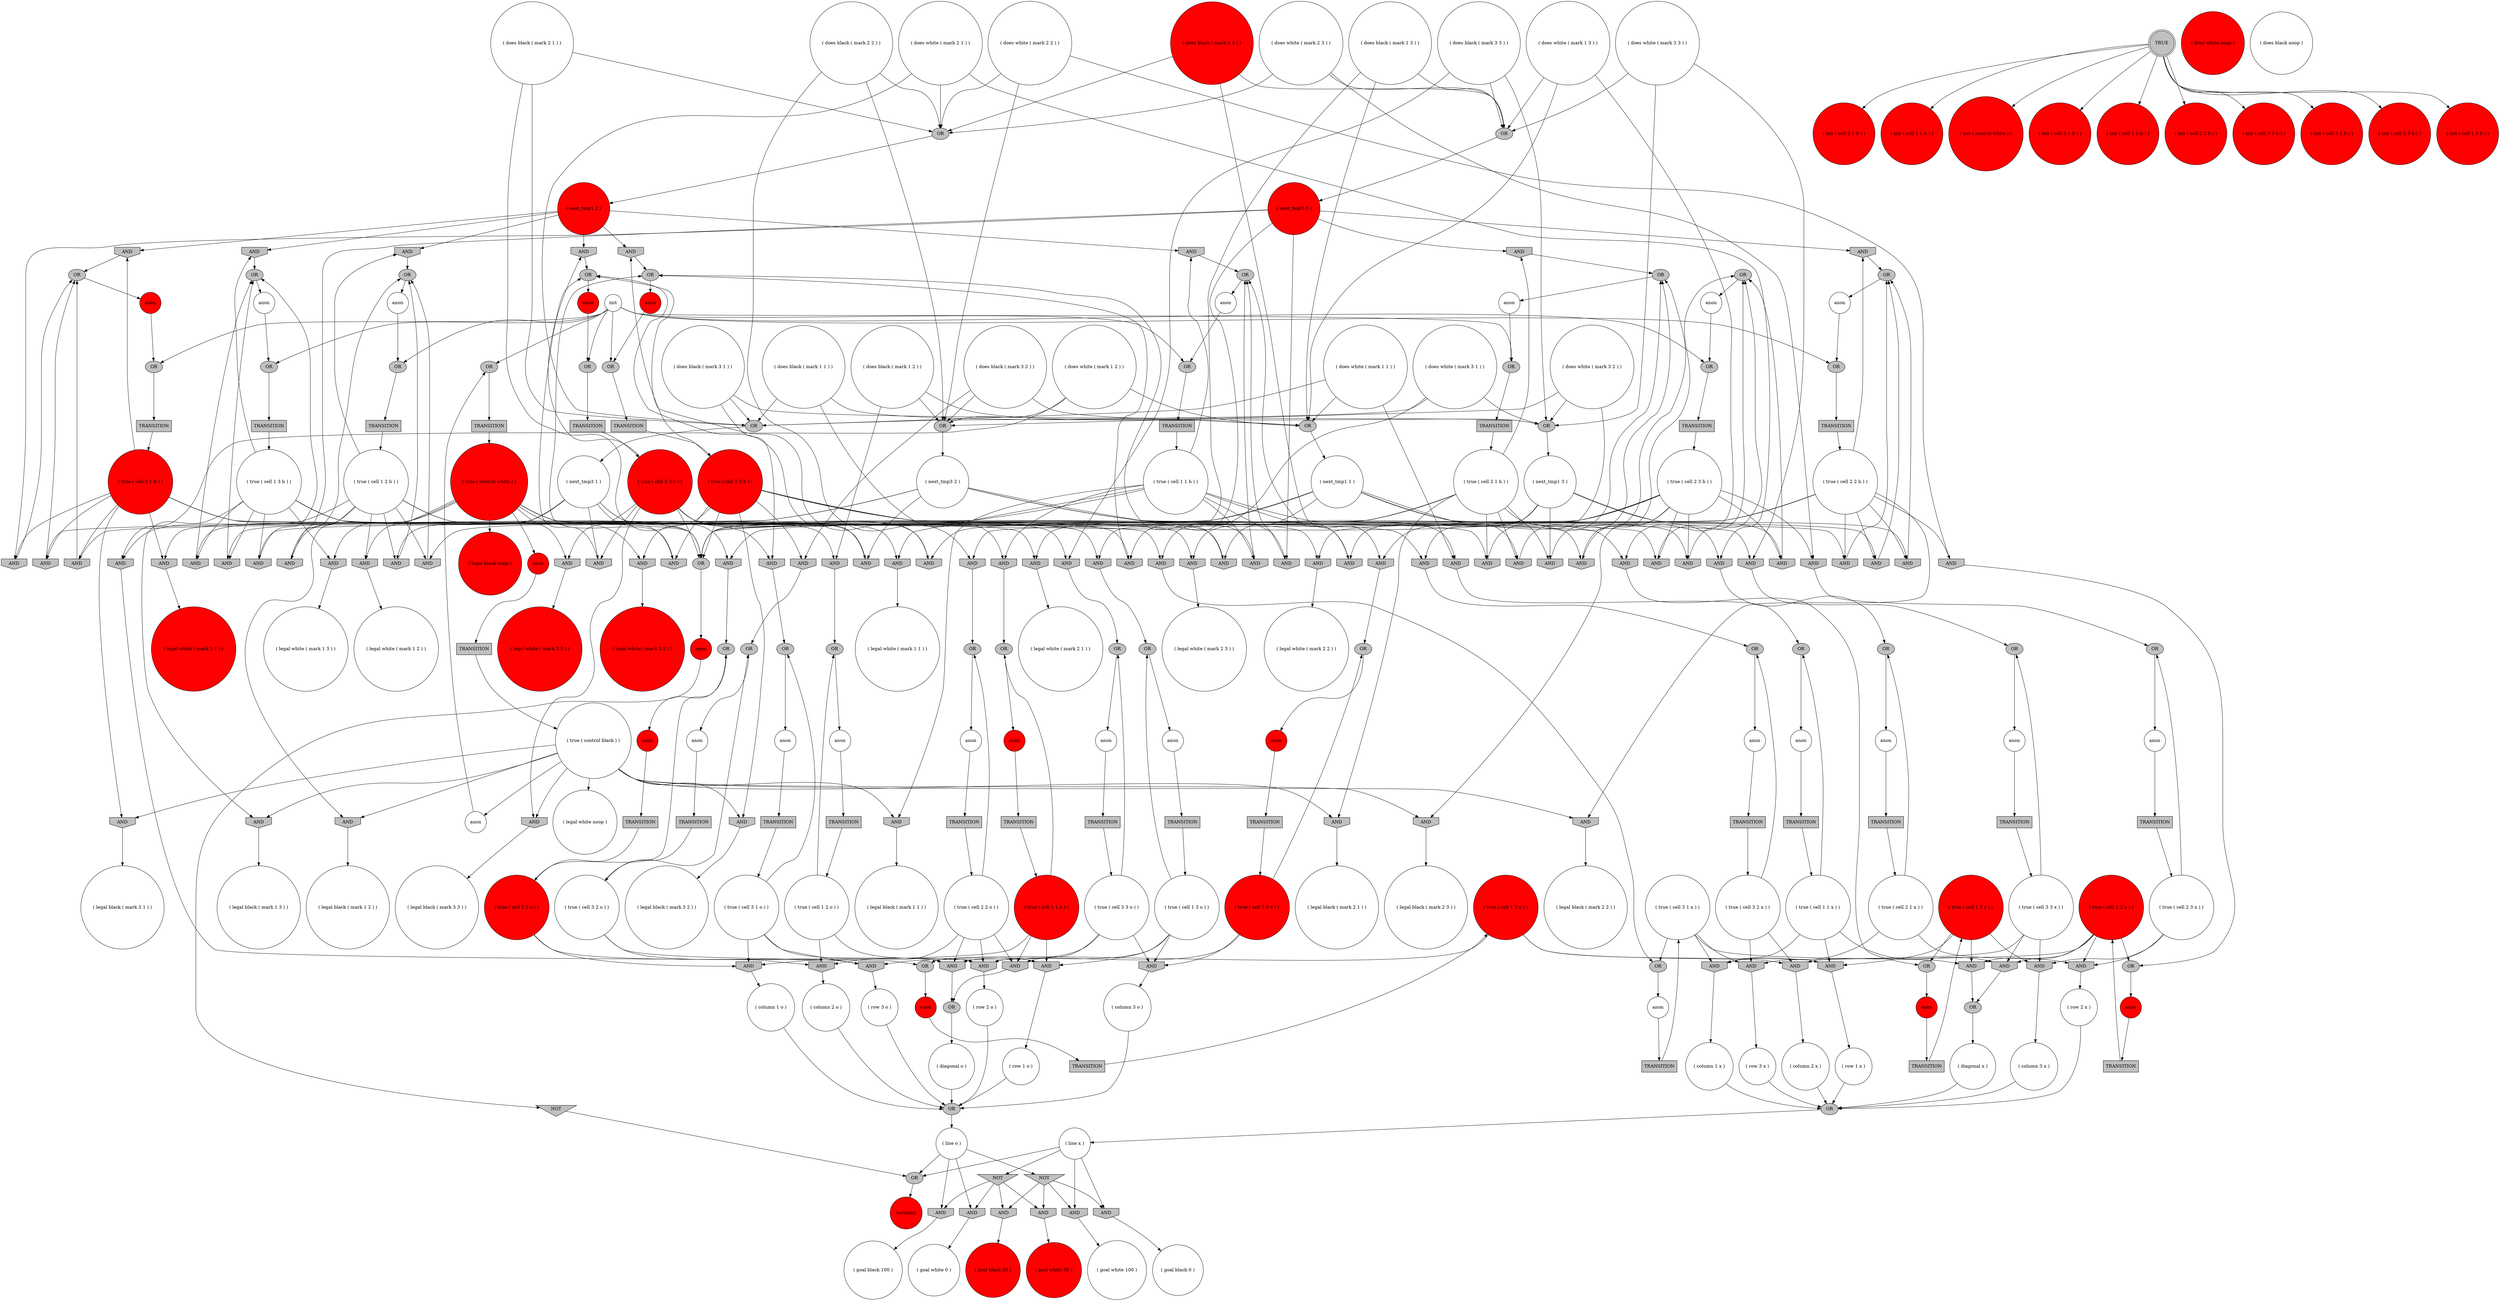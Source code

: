 digraph propNet
{
	"@3110bf99"[shape=ellipse, style= filled, fillcolor=grey, label="OR"]; "@3110bf99"->"@4292eef9"; 
	"@19ca3c6a"[shape=invhouse, style= filled, fillcolor=grey, label="AND"]; "@19ca3c6a"->"@84fc04d"; 
	"@6189c841"[shape=ellipse, style= filled, fillcolor=grey, label="OR"]; "@6189c841"->"@647c2ed9"; 
	"@5b16443e"[shape=box, style= filled, fillcolor=grey, label="TRANSITION"]; "@5b16443e"->"@1c206048"; 
	"@505acb8b"[shape=ellipse, style= filled, fillcolor=grey, label="OR"]; "@505acb8b"->"@78e93be3"; 
	"@2fbb1447"[shape=box, style= filled, fillcolor=grey, label="TRANSITION"]; "@2fbb1447"->"@5b8b9802"; 
	"@41f6a5e9"[shape=circle, style= filled, fillcolor=white, label="anon"]; "@41f6a5e9"->"@54c8ab35"; 
	"@5a959fa9"[shape=ellipse, style= filled, fillcolor=grey, label="OR"]; "@5a959fa9"->"@15253eb5"; 
	"@13159de7"[shape=ellipse, style= filled, fillcolor=grey, label="OR"]; "@13159de7"->"@7031b27a"; 
	"@64e6c17"[shape=box, style= filled, fillcolor=grey, label="TRANSITION"]; "@64e6c17"->"@6ce21f5d"; 
	"@607f3c5b"[shape=invtriangle, style= filled, fillcolor=grey, label="NOT"]; "@607f3c5b"->"@424d4f5e"; "@607f3c5b"->"@54b483bf"; "@607f3c5b"->"@4153abdb"; "@607f3c5b"->"@4097a214"; 
	"@2862fdc2"[shape=circle, style= filled, fillcolor=white, label="( does black ( mark 1 2 ) )"]; "@2862fdc2"->"@37872284"; "@2862fdc2"->"@4f26aa78"; "@2862fdc2"->"@2b842bd6"; 
	"@46e6e5f1"[shape=circle, style= filled, fillcolor=red, label="anon"]; "@46e6e5f1"->"@41282ad4"; 
	"@222f808"[shape=box, style= filled, fillcolor=grey, label="TRANSITION"]; "@222f808"->"@235ff851"; 
	"@5eef4879"[shape=ellipse, style= filled, fillcolor=grey, label="OR"]; "@5eef4879"->"@2f7f30a0"; 
	"@67588300"[shape=invhouse, style= filled, fillcolor=grey, label="AND"]; "@67588300"->"@280685d4"; 
	"@513fc475"[shape=circle, style= filled, fillcolor=red, label="( init ( cell 2 1 b ) )"]; 
	"@302b3e2e"[shape=invhouse, style= filled, fillcolor=grey, label="AND"]; "@302b3e2e"->"@13159de7"; 
	"@1bbbefea"[shape=ellipse, style= filled, fillcolor=grey, label="OR"]; "@1bbbefea"->"@7277073c"; 
	"@78dee892"[shape=box, style= filled, fillcolor=grey, label="TRANSITION"]; "@78dee892"->"@51776d39"; 
	"@55d46b4"[shape=circle, style= filled, fillcolor=white, label="( true ( cell 1 1 b ) )"]; "@55d46b4"->"@53e6692b"; "@55d46b4"->"@20506187"; "@55d46b4"->"@7b1ae274"; "@55d46b4"->"@695f4410"; "@55d46b4"->"@3df9dfd5"; "@55d46b4"->"@3ef63b77"; "@55d46b4"->"@3b56f75d"; "@55d46b4"->"@42aa9567"; "@55d46b4"->"@676c00a9"; 
	"@7ebf324"[shape=circle, style= filled, fillcolor=red, label="anon"]; "@7ebf324"->"@78dee892"; 
	"@501eb4af"[shape=circle, style= filled, fillcolor=white, label="anon"]; "@501eb4af"->"@6b0d29c2"; 
	"@20506187"[shape=invhouse, style= filled, fillcolor=grey, label="AND"]; "@20506187"->"@5eef4879"; 
	"@19ac1e25"[shape=invhouse, style= filled, fillcolor=grey, label="AND"]; "@19ac1e25"->"@13159de7"; 
	"@10bb3372"[shape=circle, style= filled, fillcolor=white, label="( column 1 o )"]; "@10bb3372"->"@27835149"; 
	"@424f5762"[shape=invhouse, style= filled, fillcolor=grey, label="AND"]; "@424f5762"->"@265e24be"; 
	"@290326a1"[shape=circle, style= filled, fillcolor=red, label="( does black ( mark 2 3 ) )"]; "@290326a1"->"@38c57101"; "@290326a1"->"@5a959fa9"; "@290326a1"->"@50bef95e"; 
	"@416ed704"[shape=circle, style= filled, fillcolor=red, label="terminal"]; 
	"@163bb430"[shape=box, style= filled, fillcolor=grey, label="TRANSITION"]; "@163bb430"->"@520b18a8"; 
	"@2e883c86"[shape=circle, style= filled, fillcolor=red, label="( goal black 50 )"]; 
	"@4153abdb"[shape=invhouse, style= filled, fillcolor=grey, label="AND"]; "@4153abdb"->"@4145c27a"; 
	"@75094c7b"[shape=circle, style= filled, fillcolor=white, label="( true ( cell 1 2 o ) )"]; "@75094c7b"->"@3f60ef76"; "@75094c7b"->"@7c91b50f"; "@75094c7b"->"@77c7bb87"; 
	"@4de059d6"[shape=circle, style= filled, fillcolor=white, label="( legal black ( mark 1 3 ) )"]; 
	"@183c3473"[shape=circle, style= filled, fillcolor=red, label="anon"]; "@183c3473"->"@1cba556e"; 
	"@1e4da3e3"[shape=circle, style= filled, fillcolor=white, label="( line o )"]; "@1e4da3e3"->"@8463d02"; "@1e4da3e3"->"@300fa532"; "@1e4da3e3"->"@3e6c7100"; "@1e4da3e3"->"@607f3c5b"; 
	"@d23374d"[shape=invhouse, style= filled, fillcolor=grey, label="AND"]; "@d23374d"->"@89ce410"; 
	"@4e83f71c"[shape=circle, style= filled, fillcolor=red, label="( true ( cell 3 3 b ) )"]; "@4e83f71c"->"@19ca3c6a"; "@4e83f71c"->"@2c2c68e9"; "@4e83f71c"->"@19ac1e25"; "@4e83f71c"->"@521b95a"; "@4e83f71c"->"@e8f3c43"; "@4e83f71c"->"@302b3e2e"; "@4e83f71c"->"@593a7113"; "@4e83f71c"->"@17f7d2ff"; "@4e83f71c"->"@676c00a9"; 
	"@724df132"[shape=box, style= filled, fillcolor=grey, label="TRANSITION"]; "@724df132"->"@20c87d01"; 
	"@76974876"[shape=invhouse, style= filled, fillcolor=grey, label="AND"]; "@76974876"->"@30868754"; 
	"@4292eef9"[shape=circle, style= filled, fillcolor=white, label="anon"]; "@4292eef9"->"@72af4b81"; 
	"@55a5cd40"[shape=ellipse, style= filled, fillcolor=grey, label="OR"]; "@55a5cd40"->"@784650ad"; 
	"@1fe569ac"[shape=circle, style= filled, fillcolor=red, label="( true ( cell 3 1 b ) )"]; "@1fe569ac"->"@1f10be5d"; "@1fe569ac"->"@3d133ead"; "@1fe569ac"->"@67588300"; "@1fe569ac"->"@7fb85da4"; "@1fe569ac"->"@416ba050"; "@1fe569ac"->"@5c2147cb"; "@1fe569ac"->"@2db8d536"; "@1fe569ac"->"@676c00a9"; "@1fe569ac"->"@47c65163"; 
	"@22802495"[shape=invhouse, style= filled, fillcolor=grey, label="AND"]; "@22802495"->"@ed39e86"; 
	"@3e6c7100"[shape=ellipse, style= filled, fillcolor=grey, label="OR"]; "@3e6c7100"->"@416ed704"; 
	"@7ef81c84"[shape=circle, style= filled, fillcolor=white, label="( does black ( mark 2 2 ) )"]; "@7ef81c84"->"@4f26aa78"; "@7ef81c84"->"@5a959fa9"; "@7ef81c84"->"@19e6018b"; 
	"@29b2c6b7"[shape=box, style= filled, fillcolor=grey, label="TRANSITION"]; "@29b2c6b7"->"@75094c7b"; 
	"@19fa3f20"[shape=invhouse, style= filled, fillcolor=grey, label="AND"]; "@19fa3f20"->"@7afd3d0d"; 
	"@51776d39"[shape=circle, style= filled, fillcolor=red, label="( true ( cell 1 2 x ) )"]; "@51776d39"->"@570fd91e"; "@51776d39"->"@634fbcac"; "@51776d39"->"@22802495"; 
	"@20c87d01"[shape=circle, style= filled, fillcolor=white, label="( true ( cell 2 3 x ) )"]; "@20c87d01"->"@475170bc"; "@20c87d01"->"@3136a0bc"; "@20c87d01"->"@3471e26d"; 
	"@30762031"[shape=invhouse, style= filled, fillcolor=grey, label="AND"]; "@30762031"->"@30868754"; 
	"@2f29f8aa"[shape=invhouse, style= filled, fillcolor=grey, label="AND"]; "@2f29f8aa"->"@6f02243e"; 
	"@599a2875"[shape=circle, style= filled, fillcolor=white, label="( does black ( mark 1 3 ) )"]; "@599a2875"->"@37872284"; "@599a2875"->"@27e0b4d8"; "@599a2875"->"@50bef95e"; 
	"@d689844"[shape=ellipse, style= filled, fillcolor=grey, label="OR"]; "@d689844"->"@4de49f3c"; 
	"@6f02243e"[shape=ellipse, style= filled, fillcolor=grey, label="OR"]; "@6f02243e"->"@75999b61"; 
	"@1b0c366b"[shape=invhouse, style= filled, fillcolor=grey, label="AND"]; "@1b0c366b"->"@6915fc29"; 
	"@7031b27a"[shape=circle, style= filled, fillcolor=red, label="anon"]; "@7031b27a"->"@1bbbefea"; 
	"@7fe184a1"[shape=circle, style= filled, fillcolor=white, label="anon"]; "@7fe184a1"->"@3b577220"; 
	"@45553d72"[shape=invhouse, style= filled, fillcolor=grey, label="AND"]; "@45553d72"->"@185af219"; 
	"@1080b7fd"[shape=ellipse, style= filled, fillcolor=grey, label="OR"]; "@1080b7fd"->"@5f532e"; 
	"@50ec4d43"[shape=circle, style= filled, fillcolor=white, label="( legal white ( mark 2 1 ) )"]; 
	"@53639459"[shape=invhouse, style= filled, fillcolor=grey, label="AND"]; "@53639459"->"@2ecaa79e"; 
	"@2c99b437"[shape=circle, style= filled, fillcolor=white, label="( does white ( mark 2 3 ) )"]; "@2c99b437"->"@5b09f852"; "@2c99b437"->"@5a959fa9"; "@2c99b437"->"@50bef95e"; 
	"@75999b61"[shape=circle, style= filled, fillcolor=white, label="( diagonal x )"]; "@75999b61"->"@7b429b9f"; 
	"@521b95a"[shape=invhouse, style= filled, fillcolor=grey, label="AND"]; "@521b95a"->"@505acb8b"; 
	"@2f7f30a0"[shape=circle, style= filled, fillcolor=white, label="anon"]; "@2f7f30a0"->"@1080b7fd"; 
	"@5af3a14"[shape=ellipse, style= filled, fillcolor=grey, label="OR"]; "@5af3a14"->"@330df9f6"; 
	"@66a01572"[shape=invhouse, style= filled, fillcolor=grey, label="AND"]; "@66a01572"->"@4cf1d2a4"; 
	"@ceaf7f0"[shape=box, style= filled, fillcolor=grey, label="TRANSITION"]; "@ceaf7f0"->"@357c5b44"; 
	"@3301b608"[shape=circle, style= filled, fillcolor=white, label="( does black ( mark 3 3 ) )"]; "@3301b608"->"@521b95a"; "@3301b608"->"@5af3a14"; "@3301b608"->"@50bef95e"; 
	"@502e12e5"[shape=invhouse, style= filled, fillcolor=grey, label="AND"]; "@502e12e5"->"@33211ee7"; 
	"@4ebca121"[shape=ellipse, style= filled, fillcolor=grey, label="OR"]; "@4ebca121"->"@41f6a5e9"; 
	"@7f4165d0"[shape=invhouse, style= filled, fillcolor=grey, label="AND"]; "@7f4165d0"->"@4cf1d2a4"; 
	"@ed39e86"[shape=circle, style= filled, fillcolor=white, label="( row 1 x )"]; "@ed39e86"->"@7b429b9f"; 
	"@5f998f30"[shape=invhouse, style= filled, fillcolor=grey, label="AND"]; "@5f998f30"->"@3c873f94"; 
	"@7fb85da4"[shape=invhouse, style= filled, fillcolor=grey, label="AND"]; "@7fb85da4"->"@724715dd"; 
	"@3c873f94"[shape=ellipse, style= filled, fillcolor=grey, label="OR"]; "@3c873f94"->"@535f2c97"; 
	"@780e4aa6"[shape=circle, style= filled, fillcolor=white, label="anon"]; "@780e4aa6"->"@5b16443e"; 
	"@40471d1f"[shape=invhouse, style= filled, fillcolor=grey, label="AND"]; "@40471d1f"->"@197ef254"; 
	"@6d29cb02"[shape=circle, style= filled, fillcolor=red, label="( true ( cell 2 2 x ) )"]; "@6d29cb02"->"@570fd91e"; "@6d29cb02"->"@5e0ed38d"; "@6d29cb02"->"@d689844"; "@6d29cb02"->"@3136a0bc"; "@6d29cb02"->"@2f29f8aa"; 
	"@672825c9"[shape=invhouse, style= filled, fillcolor=grey, label="AND"]; "@672825c9"->"@761b5baf"; 
	"@52863cf9"[shape=ellipse, style= filled, fillcolor=grey, label="OR"]; "@52863cf9"->"@461541fb"; 
	"@6901960a"[shape=circle, style= filled, fillcolor=red, label="anon"]; "@6901960a"->"@433b8611"; 
	"@68f392bc"[shape=circle, style= filled, fillcolor=white, label="( next_tmp3 1 )"]; "@68f392bc"->"@6fc2a644"; "@68f392bc"->"@19ac1e25"; "@68f392bc"->"@595fb8e"; "@68f392bc"->"@30762031"; "@68f392bc"->"@e7858ab"; "@68f392bc"->"@79708fc8"; 
	"@18142dc4"[shape=box, style= filled, fillcolor=grey, label="TRANSITION"]; "@18142dc4"->"@183aeac3"; 
	"@520b18a8"[shape=circle, style= filled, fillcolor=white, label="( true ( cell 3 3 o ) )"]; "@520b18a8"->"@526b0a81"; "@520b18a8"->"@505acb8b"; "@520b18a8"->"@cdabdca"; "@520b18a8"->"@6d1f9295"; 
	"@5516d3dc"[shape=circle, style= filled, fillcolor=red, label="( init ( cell 1 1 b ) )"]; 
	"@7c91b50f"[shape=ellipse, style= filled, fillcolor=grey, label="OR"]; "@7c91b50f"->"@42062bad"; 
	"@18977673"[shape=ellipse, style= filled, fillcolor=grey, label="OR"]; "@18977673"->"@7fe184a1"; 
	"@593a7113"[shape=invhouse, style= filled, fillcolor=grey, label="AND"]; "@593a7113"->"@13159de7"; 
	"@78ac4093"[shape=circle, style= filled, fillcolor=red, label="( init ( control white ) )"]; 
	"@79708fc8"[shape=invhouse, style= filled, fillcolor=grey, label="AND"]; "@79708fc8"->"@18977673"; 
	"@12da22e9"[shape=circle, style= filled, fillcolor=red, label="anon"]; "@12da22e9"->"@233059cc"; 
	"@34d2b4a1"[shape=circle, style= filled, fillcolor=white, label="( does black ( mark 3 2 ) )"]; "@34d2b4a1"->"@5af3a14"; "@34d2b4a1"->"@4f26aa78"; "@34d2b4a1"->"@45553d72"; 
	"@233059cc"[shape=box, style= filled, fillcolor=grey, label="TRANSITION"]; "@233059cc"->"@157052cb"; 
	"@37872284"[shape=ellipse, style= filled, fillcolor=grey, label="OR"]; "@37872284"->"@8eb2497"; 
	"@30d73d83"[shape=circle, style= filled, fillcolor=white, label="( legal white noop )"]; 
	"@197ef254"[shape=circle, style= filled, fillcolor=red, label="( legal white ( mark 3 2 ) )"]; 
	"@65b2b2f0"[shape=invhouse, style= filled, fillcolor=grey, label="AND"]; "@65b2b2f0"->"@d689844"; 
	"@3136a0bc"[shape=invhouse, style= filled, fillcolor=grey, label="AND"]; "@3136a0bc"->"@44b0c913"; 
	"@2c74bc49"[shape=invhouse, style= filled, fillcolor=grey, label="AND"]; "@2c74bc49"->"@3110bf99"; 
	"@40868ba"[shape=circle, style= filled, fillcolor=red, label="( init ( cell 3 1 b ) )"]; 
	"@19e6018b"[shape=invhouse, style= filled, fillcolor=grey, label="AND"]; "@19e6018b"->"@61025594"; 
	"@7381d4e0"[shape=circle, style= filled, fillcolor=white, label="( next_tmp3 2 )"]; "@7381d4e0"->"@3f08e8b"; "@7381d4e0"->"@7fb85da4"; "@7381d4e0"->"@343b79ee"; "@7381d4e0"->"@302b3e2e"; "@7381d4e0"->"@3b56f75d"; "@7381d4e0"->"@61d547f5"; 
	"@183aeac3"[shape=circle, style= filled, fillcolor=red, label="( true ( cell 3 2 b ) )"]; "@183aeac3"->"@595fb8e"; "@183aeac3"->"@40471d1f"; "@183aeac3"->"@48112b54"; "@183aeac3"->"@66a01572"; "@183aeac3"->"@76aeb503"; "@183aeac3"->"@45553d72"; "@183aeac3"->"@52cc6a6e"; "@183aeac3"->"@7f4165d0"; "@183aeac3"->"@676c00a9"; 
	"@32693b5"[shape=circle, style= filled, fillcolor=red, label="( true ( control white ) )"]; "@32693b5"->"@7b492e5b"; "@32693b5"->"@19ca3c6a"; "@32693b5"->"@65931596"; "@32693b5"->"@40471d1f"; "@32693b5"->"@1b0c366b"; "@32693b5"->"@672825c9"; "@32693b5"->"@3df9dfd5"; "@32693b5"->"@4c623b03"; "@32693b5"->"@26170092"; "@32693b5"->"@12da22e9"; "@32693b5"->"@47c65163"; 
	"@78e93be3"[shape=circle, style= filled, fillcolor=white, label="anon"]; "@78e93be3"->"@163bb430"; 
	"@e8f3c43"[shape=invhouse, style= filled, fillcolor=grey, label="AND"]; "@e8f3c43"->"@55a5cd40"; 
	"@4145c27a"[shape=circle, style= filled, fillcolor=white, label="( goal white 100 )"]; 
	"@416ba050"[shape=invhouse, style= filled, fillcolor=grey, label="AND"]; "@416ba050"->"@1dbf4413"; 
	"@76aeb503"[shape=invhouse, style= filled, fillcolor=grey, label="AND"]; "@76aeb503"->"@4cf1d2a4"; 
	"@1213dc90"[shape=circle, style= filled, fillcolor=white, label="( true ( cell 2 2 b ) )"]; "@1213dc90"->"@14b3fd5d"; "@1213dc90"->"@65b2b2f0"; "@1213dc90"->"@1b0c366b"; "@1213dc90"->"@47ec5c40"; "@1213dc90"->"@79708fc8"; "@1213dc90"->"@d23374d"; "@1213dc90"->"@b881485"; "@1213dc90"->"@19e6018b"; "@1213dc90"->"@676c00a9"; 
	"@2db8d536"[shape=invhouse, style= filled, fillcolor=grey, label="AND"]; "@2db8d536"->"@724715dd"; 
	"@12da712a"[shape=box, style= filled, fillcolor=grey, label="TRANSITION"]; "@12da712a"->"@52cf284b"; 
	"@18fbb359"[shape=circle, style= filled, fillcolor=white, label="( legal black ( mark 3 3 ) )"]; 
	"@65931596"[shape=invhouse, style= filled, fillcolor=grey, label="AND"]; "@65931596"->"@50ec4d43"; 
	"@66abad8f"[shape=circle, style= filled, fillcolor=red, label="anon"]; "@66abad8f"->"@64e6c17"; 
	"@65a0d55"[shape=circle, style= filled, fillcolor=white, label="( legal black ( mark 2 1 ) )"]; 
	"@6f0a9476"[shape=circle, style= filled, fillcolor=white, label="( legal black ( mark 3 2 ) )"]; 
	"@38c57101"[shape=invhouse, style= filled, fillcolor=grey, label="AND"]; "@38c57101"->"@231d8cb8"; 
	"@d3eb77e"[shape=ellipse, style= filled, fillcolor=grey, label="OR"]; "@d3eb77e"->"@63a4c512"; 
	"@461541fb"[shape=box, style= filled, fillcolor=grey, label="TRANSITION"]; "@461541fb"->"@1fe569ac"; 
	"@1ffc159e"[shape=circle, style= filled, fillcolor=white, label="anon"]; "@1ffc159e"->"@69a5d3d"; 
	"@6e6a937"[shape=circle, style= filled, fillcolor=white, label="( row 3 o )"]; "@6e6a937"->"@27835149"; 
	"@300eff16"[shape=invhouse, style= filled, fillcolor=grey, label="AND"]; "@300eff16"->"@469cbc0d"; 
	"@4097a214"[shape=invhouse, style= filled, fillcolor=grey, label="AND"]; "@4097a214"->"@2a1a3ee9"; 
	"@4316d666"[shape=circle, style= filled, fillcolor=white, label="( legal black ( mark 3 1 ) )"]; 
	"@1f10be5d"[shape=invhouse, style= filled, fillcolor=grey, label="AND"]; "@1f10be5d"->"@724715dd"; 
	"@7b429b9f"[shape=ellipse, style= filled, fillcolor=grey, label="OR"]; "@7b429b9f"->"@51f722f1"; 
	"@4cf1d2a4"[shape=ellipse, style= filled, fillcolor=grey, label="OR"]; "@4cf1d2a4"->"@183c3473"; 
	"@761b5baf"[shape=circle, style= filled, fillcolor=white, label="( legal white ( mark 2 3 ) )"]; 
	"@77d7aa76"[shape=circle, style= filled, fillcolor=white, label="( does black ( mark 1 1 ) )"]; "@77d7aa76"->"@7b1ae274"; "@77d7aa76"->"@37872284"; "@77d7aa76"->"@1c48b34d"; 
	"@500e366b"[shape=circle, style= filled, fillcolor=red, label="( init ( cell 1 2 b ) )"]; 
	"@47ec5c40"[shape=invhouse, style= filled, fillcolor=grey, label="AND"]; "@47ec5c40"->"@18977673"; 
	"@2b815118"[shape=invhouse, style= filled, fillcolor=grey, label="AND"]; "@2b815118"->"@772a15e5"; 
	"@157052cb"[shape=circle, style= filled, fillcolor=white, label="( true ( control black ) )"]; "@157052cb"->"@2c2c68e9"; "@157052cb"->"@3dfa7244"; "@157052cb"->"@45aba779"; "@157052cb"->"@30d73d83"; "@157052cb"->"@48112b54"; "@157052cb"->"@2b815118"; "@157052cb"->"@4f2a7490"; "@157052cb"->"@5c2147cb"; "@157052cb"->"@d23374d"; "@157052cb"->"@42aa9567"; "@157052cb"->"@300eff16"; 
	"@7b35f90"[shape=circle, style= filled, fillcolor=white, label="anon"]; "@7b35f90"->"@2fbb1447"; 
	"@4d62a96e"[shape=circle, style= filled, fillcolor=white, label="( column 2 x )"]; "@4d62a96e"->"@7b429b9f"; 
	"@7acc53cc"[shape=circle, style= filled, fillcolor=white, label="anon"]; "@7acc53cc"->"@ceaf7f0"; 
	"@6a05b14f"[shape=circle, style= filled, fillcolor=white, label="init"]; "@6a05b14f"->"@4f83f9df"; "@6a05b14f"->"@6189c841"; "@6a05b14f"->"@6b0d29c2"; "@6a05b14f"->"@3b577220"; "@6a05b14f"->"@72af4b81"; "@6a05b14f"->"@52863cf9"; "@6a05b14f"->"@d3eb77e"; "@6a05b14f"->"@1bbbefea"; "@6a05b14f"->"@1080b7fd"; "@6a05b14f"->"@1cba556e"; 
	"@1d9ee9af"[shape=box, style= filled, fillcolor=grey, label="TRANSITION"]; "@1d9ee9af"->"@77a3e2f7"; 
	"@5c7697b7"[shape=circle, style= filled, fillcolor=white, label="( does black ( mark 2 1 ) )"]; "@5c7697b7"->"@6b6b1935"; "@5c7697b7"->"@5a959fa9"; "@5c7697b7"->"@1c48b34d"; 
	"@1dbf4413"[shape=ellipse, style= filled, fillcolor=grey, label="OR"]; "@1dbf4413"->"@780e4aa6"; 
	"@57afb22a"[shape=circle, style= filled, fillcolor=white, label="( legal white ( mark 1 2 ) )"]; 
	"@7ef1accd"[shape=invhouse, style= filled, fillcolor=grey, label="AND"]; "@7ef1accd"->"@634fbcac"; 
	"@6b6b1935"[shape=invhouse, style= filled, fillcolor=grey, label="AND"]; "@6b6b1935"->"@1146eae3"; 
	"@1c206048"[shape=circle, style= filled, fillcolor=white, label="( true ( cell 3 1 x ) )"]; "@1c206048"->"@74c3b0c9"; "@1c206048"->"@1dbf4413"; "@1c206048"->"@5e0ed38d"; "@1c206048"->"@424f5762"; 
	"@772a15e5"[shape=circle, style= filled, fillcolor=white, label="( legal black ( mark 1 2 ) )"]; 
	"@72af4b81"[shape=ellipse, style= filled, fillcolor=grey, label="OR"]; "@72af4b81"->"@14e7dc19"; 
	"@40664651"[shape=circle, style= filled, fillcolor=white, label="( column 1 x )"]; "@40664651"->"@7b429b9f"; 
	"@4373e9ea"[shape=circle, style= filled, fillcolor=white, label="( diagonal o )"]; "@4373e9ea"->"@27835149"; 
	"@343b79ee"[shape=invhouse, style= filled, fillcolor=grey, label="AND"]; "@343b79ee"->"@3110bf99"; 
	"@3413e5b7"[shape=box, style= filled, fillcolor=grey, label="TRANSITION"]; "@3413e5b7"->"@1f62fe39"; 
	"@54b483bf"[shape=invhouse, style= filled, fillcolor=grey, label="AND"]; "@54b483bf"->"@2e883c86"; 
	"@18ec9ac8"[shape=circle, style= filled, fillcolor=red, label="anon"]; "@18ec9ac8"->"@52863cf9"; 
	"@235ff851"[shape=circle, style= filled, fillcolor=white, label="( true ( cell 2 1 b ) )"]; "@235ff851"->"@7c5bc9e5"; "@235ff851"->"@5f998f30"; "@235ff851"->"@6b6b1935"; "@235ff851"->"@3f08e8b"; "@235ff851"->"@65931596"; "@235ff851"->"@58eaf9b7"; "@235ff851"->"@4f2a7490"; "@235ff851"->"@676c00a9"; "@235ff851"->"@19fa3f20"; 
	"@84fc04d"[shape=circle, style= filled, fillcolor=red, label="( legal white ( mark 3 3 ) )"]; 
	"@63a4c512"[shape=box, style= filled, fillcolor=grey, label="TRANSITION"]; "@63a4c512"->"@787935a1"; 
	"@570fd91e"[shape=invhouse, style= filled, fillcolor=grey, label="AND"]; "@570fd91e"->"@4d62a96e"; 
	"@2c651db0"[shape=circle, style= filled, fillcolor=white, label="( column 2 o )"]; "@2c651db0"->"@27835149"; 
	"@591b1427"[shape=circle, style= filled, fillcolor=red, label="( does white noop )"]; 
	"@8463d02"[shape=invhouse, style= filled, fillcolor=grey, label="AND"]; "@8463d02"->"@7b4dafd8"; 
	"@77c7bb87"[shape=invhouse, style= filled, fillcolor=grey, label="AND"]; "@77c7bb87"->"@4d19dc97"; 
	"@7afd3d0d"[shape=ellipse, style= filled, fillcolor=grey, label="OR"]; "@7afd3d0d"->"@7b35f90"; 
	"@42062bad"[shape=circle, style= filled, fillcolor=white, label="anon"]; "@42062bad"->"@29b2c6b7"; 
	"@2a1a3ee9"[shape=circle, style= filled, fillcolor=white, label="( goal black 0 )"]; 
	"@5841ec81"[shape=circle, style= filled, fillcolor=red, label="( init ( cell 2 2 b ) )"]; 
	"@3f60ef76"[shape=invhouse, style= filled, fillcolor=grey, label="AND"]; "@3f60ef76"->"@2c651db0"; 
	"@71794a83"[shape=circle, style= filled, fillcolor=white, label="( true ( cell 2 2 o ) )"]; "@71794a83"->"@3f60ef76"; "@71794a83"->"@76e02677"; "@71794a83"->"@cdabdca"; "@71794a83"->"@61025594"; "@71794a83"->"@502e12e5"; 
	"@469cbc0d"[shape=circle, style= filled, fillcolor=white, label="( legal black ( mark 2 3 ) )"]; 
	"@224a2971"[shape=circle, style= filled, fillcolor=white, label="( column 3 x )"]; "@224a2971"->"@7b429b9f"; 
	"@5b8b9802"[shape=circle, style= filled, fillcolor=white, label="( true ( cell 2 1 x ) )"]; "@5b8b9802"->"@74c3b0c9"; "@5b8b9802"->"@3136a0bc"; "@5b8b9802"->"@7afd3d0d"; 
	"@54c8ab35"[shape=box, style= filled, fillcolor=grey, label="TRANSITION"]; "@54c8ab35"->"@6c847916"; 
	"@2d30b676"[shape=circle, style= filled, fillcolor=white, label="( does black noop )"]; 
	"@3471e26d"[shape=invhouse, style= filled, fillcolor=grey, label="AND"]; "@3471e26d"->"@224a2971"; 
	"@3b56f75d"[shape=invhouse, style= filled, fillcolor=grey, label="AND"]; "@3b56f75d"->"@5eef4879"; 
	"@2b842bd6"[shape=invhouse, style= filled, fillcolor=grey, label="AND"]; "@2b842bd6"->"@7c91b50f"; 
	"@61025594"[shape=ellipse, style= filled, fillcolor=grey, label="OR"]; "@61025594"->"@6040994d"; 
	"@5c2147cb"[shape=invhouse, style= filled, fillcolor=grey, label="AND"]; "@5c2147cb"->"@4316d666"; 
	"@5f532e"[shape=box, style= filled, fillcolor=grey, label="TRANSITION"]; "@5f532e"->"@55d46b4"; 
	"@7b79f9d"[shape=circle, style= filled, fillcolor=white, label="( does white ( mark 2 2 ) )"]; "@7b79f9d"->"@65b2b2f0"; "@7b79f9d"->"@4f26aa78"; "@7b79f9d"->"@5a959fa9"; 
	"@3b577220"[shape=ellipse, style= filled, fillcolor=grey, label="OR"]; "@3b577220"->"@2bffef5a"; 
	"@4e2d4656"[shape=circle, style= filled, fillcolor=white, label="( column 3 o )"]; "@4e2d4656"->"@27835149"; 
	"@373afe05"[shape=invhouse, style= filled, fillcolor=grey, label="AND"]; "@373afe05"->"@3110bf99"; 
	"@64af328d"[shape=circle, style= filled, fillcolor=white, label="( legal white ( mark 1 1 ) )"]; 
	"@3ef63b77"[shape=invhouse, style= filled, fillcolor=grey, label="AND"]; "@3ef63b77"->"@5eef4879"; 
	"@330df9f6"[shape=circle, style= filled, fillcolor=white, label="( next_tmp1 3 )"]; "@330df9f6"->"@1cde878c"; "@330df9f6"->"@47ec5c40"; "@330df9f6"->"@373afe05"; "@330df9f6"->"@58eaf9b7"; "@330df9f6"->"@3ef63b77"; "@330df9f6"->"@6d1357ad"; 
	"@42aa9567"[shape=invhouse, style= filled, fillcolor=grey, label="AND"]; "@42aa9567"->"@b454785"; 
	"@b881485"[shape=invhouse, style= filled, fillcolor=grey, label="AND"]; "@b881485"->"@18977673"; 
	"@50bef95e"[shape=ellipse, style= filled, fillcolor=grey, label="OR"]; "@50bef95e"->"@29e5b3bc"; 
	"@2b968df0"[shape=circle, style= filled, fillcolor=red, label="( init ( cell 3 3 b ) )"]; 
	"@5b09f852"[shape=invhouse, style= filled, fillcolor=grey, label="AND"]; "@5b09f852"->"@475170bc"; 
	"@7c5bc9e5"[shape=invhouse, style= filled, fillcolor=grey, label="AND"]; "@7c5bc9e5"->"@3c873f94"; 
	"@2c2c68e9"[shape=invhouse, style= filled, fillcolor=grey, label="AND"]; "@2c2c68e9"->"@18fbb359"; 
	"@357c5b44"[shape=circle, style= filled, fillcolor=white, label="( true ( cell 3 2 o ) )"]; "@357c5b44"->"@3f60ef76"; "@357c5b44"->"@185af219"; "@357c5b44"->"@6d1f9295"; 
	"@5b4294b0"[shape=circle, style= filled, fillcolor=red, label="( goal white 50 )"]; 
	"@14b3fd5d"[shape=invhouse, style= filled, fillcolor=grey, label="AND"]; "@14b3fd5d"->"@18977673"; 
	"@1b754fb1"[shape=invhouse, style= filled, fillcolor=grey, label="AND"]; "@1b754fb1"->"@2ecaa79e"; 
	"@73d1a5df"[shape=circle, style= filled, fillcolor=white, label="( true ( cell 2 3 b ) )"]; "@73d1a5df"->"@5b09f852"; "@73d1a5df"->"@672825c9"; "@73d1a5df"->"@343b79ee"; "@73d1a5df"->"@373afe05"; "@73d1a5df"->"@e7858ab"; "@73d1a5df"->"@2c74bc49"; "@73d1a5df"->"@38c57101"; "@73d1a5df"->"@676c00a9"; "@73d1a5df"->"@300eff16"; 
	"@3468a71c"[shape=circle, style= filled, fillcolor=white, label="( does white ( mark 2 1 ) )"]; "@3468a71c"->"@5a959fa9"; "@3468a71c"->"@1c48b34d"; "@3468a71c"->"@19fa3f20"; 
	"@613c9936"[shape=circle, style= filled, fillcolor=white, label="( row 2 o )"]; "@613c9936"->"@27835149"; 
	"@52cc6a6e"[shape=invhouse, style= filled, fillcolor=grey, label="AND"]; "@52cc6a6e"->"@13a7c48c"; 
	"@44b0c913"[shape=circle, style= filled, fillcolor=white, label="( row 2 x )"]; "@44b0c913"->"@7b429b9f"; 
	"@14e7dc19"[shape=box, style= filled, fillcolor=grey, label="TRANSITION"]; "@14e7dc19"->"@73d1a5df"; 
	"@7568f5ed"[shape=circle, style= filled, fillcolor=red, label="( legal white ( mark 3 1 ) )"]; 
	"@27b170a3"[shape=circle, style= filled, fillcolor=white, label="( legal white ( mark 1 3 ) )"]; 
	"@280685d4"[shape=ellipse, style= filled, fillcolor=grey, label="OR"]; "@280685d4"->"@443c35d3"; 
	"@4f83f9df"[shape=ellipse, style= filled, fillcolor=grey, label="OR"]; "@4f83f9df"->"@222f808"; 
	"@7b4dafd8"[shape=circle, style= filled, fillcolor=white, label="( goal black 100 )"]; 
	"@568653d9"[shape=box, style= filled, fillcolor=grey, label="TRANSITION"]; "@568653d9"->"@464b8634"; 
	"@cdabdca"[shape=invhouse, style= filled, fillcolor=grey, label="AND"]; "@cdabdca"->"@33211ee7"; 
	"@6b58cd68"[shape=circle, style= filled, fillcolor=white, label="anon"]; "@6b58cd68"->"@1d9ee9af"; 
	"@e7858ab"[shape=invhouse, style= filled, fillcolor=grey, label="AND"]; "@e7858ab"->"@3110bf99"; 
	"@464b8634"[shape=circle, style= filled, fillcolor=white, label="( true ( cell 1 3 b ) )"]; "@464b8634"->"@7b492e5b"; "@464b8634"->"@76974876"; "@464b8634"->"@3dfa7244"; "@464b8634"->"@1cde878c"; "@464b8634"->"@27e0b4d8"; "@464b8634"->"@30762031"; "@464b8634"->"@7a1a3d09"; "@464b8634"->"@61d547f5"; "@464b8634"->"@676c00a9"; 
	"@606141c1"[shape=circle, style= filled, fillcolor=white, label="( does white ( mark 3 1 ) )"]; "@606141c1"->"@416ba050"; "@606141c1"->"@5af3a14"; "@606141c1"->"@1c48b34d"; 
	"@6d1357ad"[shape=invhouse, style= filled, fillcolor=grey, label="AND"]; "@6d1357ad"->"@2ecaa79e"; 
	"@3d133ead"[shape=invhouse, style= filled, fillcolor=grey, label="AND"]; "@3d133ead"->"@724715dd"; 
	"@7277073c"[shape=box, style= filled, fillcolor=grey, label="TRANSITION"]; "@7277073c"->"@4e83f71c"; 
	"@8eb2497"[shape=circle, style= filled, fillcolor=white, label="( next_tmp1 1 )"]; "@8eb2497"->"@5f998f30"; "@8eb2497"->"@2c74bc49"; "@8eb2497"->"@17f7d2ff"; "@8eb2497"->"@7f4165d0"; "@8eb2497"->"@b881485"; "@8eb2497"->"@2db8d536"; 
	"@4d19dc97"[shape=circle, style= filled, fillcolor=white, label="( row 1 o )"]; "@4d19dc97"->"@27835149"; 
	"@89ce410"[shape=circle, style= filled, fillcolor=white, label="( legal black ( mark 2 2 ) )"]; 
	"@317b06ff"[shape=circle, style= filled, fillcolor=red, label="( init ( cell 3 2 b ) )"]; 
	"@58eaf9b7"[shape=invhouse, style= filled, fillcolor=grey, label="AND"]; "@58eaf9b7"->"@3c873f94"; 
	"@15c52375"[shape=circle, style= filled, fillcolor=white, label="( does white ( mark 1 2 ) )"]; "@15c52375"->"@7ef1accd"; "@15c52375"->"@37872284"; "@15c52375"->"@4f26aa78"; 
	"@5c924417"[shape=ellipse, style= filled, fillcolor=grey, label="OR"]; "@5c924417"->"@6b4717c"; 
	"@51f722f1"[shape=circle, style= filled, fillcolor=white, label="( line x )"]; "@51f722f1"->"@3e6c7100"; "@51f722f1"->"@565e329e"; "@51f722f1"->"@4153abdb"; "@51f722f1"->"@4097a214"; 
	"@6b0d29c2"[shape=ellipse, style= filled, fillcolor=grey, label="OR"]; "@6b0d29c2"->"@568653d9"; 
	"@45c9d650"[shape=box, style= filled, fillcolor=grey, label="TRANSITION"]; "@45c9d650"->"@6d29cb02"; 
	"@717ec56c"[shape=circle, style= filled, fillcolor=red, label="( true ( cell 2 3 o ) )"]; "@717ec56c"->"@76e02677"; "@717ec56c"->"@526b0a81"; "@717ec56c"->"@231d8cb8"; 
	"@6ce21f5d"[shape=circle, style= filled, fillcolor=red, label="( true ( cell 1 1 o ) )"]; "@6ce21f5d"->"@120f40e6"; "@6ce21f5d"->"@cdabdca"; "@6ce21f5d"->"@77c7bb87"; "@6ce21f5d"->"@fe87641"; 
	"@33211ee7"[shape=ellipse, style= filled, fillcolor=grey, label="OR"]; "@33211ee7"->"@4373e9ea"; 
	"@17f7d2ff"[shape=invhouse, style= filled, fillcolor=grey, label="AND"]; "@17f7d2ff"->"@13159de7"; 
	"@6d1f9295"[shape=invhouse, style= filled, fillcolor=grey, label="AND"]; "@6d1f9295"->"@6e6a937"; 
	"@1f62fe39"[shape=circle, style= filled, fillcolor=red, label="( true ( cell 1 3 x ) )"]; "@1f62fe39"->"@5c924417"; "@1f62fe39"->"@5e0ed38d"; "@1f62fe39"->"@22802495"; "@1f62fe39"->"@3471e26d"; 
	"@68242e51"[shape=circle, style= filled, fillcolor=white, label="( does white ( mark 1 1 ) )"]; "@68242e51"->"@53e6692b"; "@68242e51"->"@37872284"; "@68242e51"->"@1c48b34d"; 
	"@76e02677"[shape=invhouse, style= filled, fillcolor=grey, label="AND"]; "@76e02677"->"@613c9936"; 
	"@48112b54"[shape=invhouse, style= filled, fillcolor=grey, label="AND"]; "@48112b54"->"@6f0a9476"; 
	"@647c2ed9"[shape=box, style= filled, fillcolor=grey, label="TRANSITION"]; "@647c2ed9"->"@32693b5"; 
	"@77a3e2f7"[shape=circle, style= filled, fillcolor=white, label="( true ( cell 3 2 x ) )"]; "@77a3e2f7"->"@570fd91e"; "@77a3e2f7"->"@424f5762"; "@77a3e2f7"->"@13a7c48c"; 
	"@4de49f3c"[shape=circle, style= filled, fillcolor=red, label="anon"]; "@4de49f3c"->"@45c9d650"; 
	"@26170092"[shape=circle, style= filled, fillcolor=red, label="( legal black noop )"]; 
	"@3dfa7244"[shape=invhouse, style= filled, fillcolor=grey, label="AND"]; "@3dfa7244"->"@4de059d6"; 
	"@1cde878c"[shape=invhouse, style= filled, fillcolor=grey, label="AND"]; "@1cde878c"->"@30868754"; 
	"@7b1ae274"[shape=invhouse, style= filled, fillcolor=grey, label="AND"]; "@7b1ae274"->"@fe87641"; 
	"@5e0ed38d"[shape=invhouse, style= filled, fillcolor=grey, label="AND"]; "@5e0ed38d"->"@6f02243e"; 
	"@787935a1"[shape=circle, style= filled, fillcolor=white, label="( true ( cell 1 2 b ) )"]; "@787935a1"->"@6fc2a644"; "@787935a1"->"@7ef1accd"; "@787935a1"->"@1b754fb1"; "@787935a1"->"@2b815118"; "@787935a1"->"@4c623b03"; "@787935a1"->"@2b842bd6"; "@787935a1"->"@53639459"; "@787935a1"->"@6d1357ad"; "@787935a1"->"@676c00a9"; 
	"@7ac28e11"[shape=circle, style= filled, fillcolor=white, label="anon"]; "@7ac28e11"->"@d3eb77e"; 
	"@424d4f5e"[shape=invhouse, style= filled, fillcolor=grey, label="AND"]; "@424d4f5e"->"@5b4294b0"; 
	"@4c623b03"[shape=invhouse, style= filled, fillcolor=grey, label="AND"]; "@4c623b03"->"@57afb22a"; 
	"@265e24be"[shape=circle, style= filled, fillcolor=white, label="( row 3 x )"]; "@265e24be"->"@7b429b9f"; 
	"@7a1a3d09"[shape=invhouse, style= filled, fillcolor=grey, label="AND"]; "@7a1a3d09"->"@5c924417"; 
	"@724715dd"[shape=ellipse, style= filled, fillcolor=grey, label="OR"]; "@724715dd"->"@18ec9ac8"; 
	"@1c48b34d"[shape=ellipse, style= filled, fillcolor=grey, label="OR"]; "@1c48b34d"->"@68f392bc"; 
	"@6915fc29"[shape=circle, style= filled, fillcolor=white, label="( legal white ( mark 2 2 ) )"]; 
	"@6c847916"[shape=circle, style= filled, fillcolor=white, label="( true ( cell 1 1 x ) )"]; "@6c847916"->"@74c3b0c9"; "@6c847916"->"@22802495"; "@6c847916"->"@2f29f8aa"; "@6c847916"->"@4ebca121"; 
	"@52cf284b"[shape=circle, style= filled, fillcolor=white, label="( true ( cell 3 3 x ) )"]; "@52cf284b"->"@55a5cd40"; "@52cf284b"->"@424f5762"; "@52cf284b"->"@2f29f8aa"; "@52cf284b"->"@3471e26d"; 
	"@7b492e5b"[shape=invhouse, style= filled, fillcolor=grey, label="AND"]; "@7b492e5b"->"@27b170a3"; 
	"@443c35d3"[shape=circle, style= filled, fillcolor=white, label="anon"]; "@443c35d3"->"@50a8752c"; 
	"@4f26aa78"[shape=ellipse, style= filled, fillcolor=grey, label="OR"]; "@4f26aa78"->"@7381d4e0"; 
	"@634fbcac"[shape=ellipse, style= filled, fillcolor=grey, label="OR"]; "@634fbcac"->"@7ebf324"; 
	"@276dc54d"[shape=circle, style= filled, fillcolor=red, label="( true ( cell 2 1 o ) )"]; "@276dc54d"->"@120f40e6"; "@276dc54d"->"@76e02677"; "@276dc54d"->"@1146eae3"; 
	"@565e329e"[shape=invtriangle, style= filled, fillcolor=grey, label="NOT"]; "@565e329e"->"@8463d02"; "@565e329e"->"@300fa532"; "@565e329e"->"@424d4f5e"; "@565e329e"->"@54b483bf"; 
	"@2bffef5a"[shape=box, style= filled, fillcolor=grey, label="TRANSITION"]; "@2bffef5a"->"@1213dc90"; 
	"@1146eae3"[shape=ellipse, style= filled, fillcolor=grey, label="OR"]; "@1146eae3"->"@46e6e5f1"; 
	"@3103c203"[shape=circle, style= filled, fillcolor=white, label="( does white ( mark 3 2 ) )"]; "@3103c203"->"@5af3a14"; "@3103c203"->"@4f26aa78"; "@3103c203"->"@52cc6a6e"; 
	"@11a19fe5"[shape=circle, style= filled, fillcolor=white, label="( true ( cell 3 1 o ) )"]; "@11a19fe5"->"@280685d4"; "@11a19fe5"->"@120f40e6"; "@11a19fe5"->"@502e12e5"; "@11a19fe5"->"@6d1f9295"; 
	"@695f4410"[shape=invhouse, style= filled, fillcolor=grey, label="AND"]; "@695f4410"->"@5eef4879"; 
	"@3df9dfd5"[shape=invhouse, style= filled, fillcolor=grey, label="AND"]; "@3df9dfd5"->"@64af328d"; 
	"@fe87641"[shape=ellipse, style= filled, fillcolor=grey, label="OR"]; "@fe87641"->"@66abad8f"; 
	"@535f2c97"[shape=circle, style= filled, fillcolor=white, label="anon"]; "@535f2c97"->"@4f83f9df"; 
	"@15253eb5"[shape=circle, style= filled, fillcolor=red, label="( next_tmp1 2 )"]; "@15253eb5"->"@76974876"; "@15253eb5"->"@20506187"; "@15253eb5"->"@3d133ead"; "@15253eb5"->"@76aeb503"; "@15253eb5"->"@593a7113"; "@15253eb5"->"@53639459"; 
	"@b454785"[shape=circle, style= filled, fillcolor=white, label="( legal black ( mark 1 1 ) )"]; 
	"@27e0b4d8"[shape=invhouse, style= filled, fillcolor=grey, label="AND"]; "@27e0b4d8"->"@110fbbf2"; 
	"@3cc18efc"[shape=circle, style= filled, fillcolor=white, label="( goal white 0 )"]; 
	"@461c2a7a"[shape=circle, style= filled, fillcolor=white, label="( does white ( mark 3 3 ) )"]; "@461c2a7a"->"@e8f3c43"; "@461c2a7a"->"@5af3a14"; "@461c2a7a"->"@50bef95e"; 
	"@185af219"[shape=ellipse, style= filled, fillcolor=grey, label="OR"]; "@185af219"->"@7acc53cc"; 
	"@daa183"[shape=circle, style= filled, fillcolor=white, label="( true ( cell 1 3 o ) )"]; "@daa183"->"@526b0a81"; "@daa183"->"@77c7bb87"; "@daa183"->"@110fbbf2"; "@daa183"->"@502e12e5"; 
	"@47c65163"[shape=invhouse, style= filled, fillcolor=grey, label="AND"]; "@47c65163"->"@7568f5ed"; 
	"@475170bc"[shape=ellipse, style= filled, fillcolor=grey, label="OR"]; "@475170bc"->"@33c06b38"; 
	"@6b4717c"[shape=circle, style= filled, fillcolor=red, label="anon"]; "@6b4717c"->"@3413e5b7"; 
	"@6040994d"[shape=circle, style= filled, fillcolor=white, label="anon"]; "@6040994d"->"@4260500f"; 
	"@3f08e8b"[shape=invhouse, style= filled, fillcolor=grey, label="AND"]; "@3f08e8b"->"@3c873f94"; 
	"@13a7c48c"[shape=ellipse, style= filled, fillcolor=grey, label="OR"]; "@13a7c48c"->"@6b58cd68"; 
	"@1cba556e"[shape=ellipse, style= filled, fillcolor=grey, label="OR"]; "@1cba556e"->"@18142dc4"; 
	"@61d547f5"[shape=invhouse, style= filled, fillcolor=grey, label="AND"]; "@61d547f5"->"@30868754"; 
	"@29e5b3bc"[shape=circle, style= filled, fillcolor=red, label="( next_tmp3 3 )"]; "@29e5b3bc"->"@1f10be5d"; "@29e5b3bc"->"@7c5bc9e5"; "@29e5b3bc"->"@14b3fd5d"; "@29e5b3bc"->"@1b754fb1"; "@29e5b3bc"->"@695f4410"; "@29e5b3bc"->"@66a01572"; 
	"@526b0a81"[shape=invhouse, style= filled, fillcolor=grey, label="AND"]; "@526b0a81"->"@4e2d4656"; 
	"@639f8c4a"[shape=circle, style= filled, fillcolor=red, label="open"]; "@639f8c4a"->"@7ca63acc"; 
	"@2ecaa79e"[shape=ellipse, style= filled, fillcolor=grey, label="OR"]; "@2ecaa79e"->"@7ac28e11"; 
	"@69a5d3d"[shape=box, style= filled, fillcolor=grey, label="TRANSITION"]; "@69a5d3d"->"@daa183"; 
	"@29409deb"[shape=circle, style= filled, fillcolor=red, label="( init ( cell 2 3 b ) )"]; 
	"@231d8cb8"[shape=ellipse, style= filled, fillcolor=grey, label="OR"]; "@231d8cb8"->"@6901960a"; 
	"@784650ad"[shape=circle, style= filled, fillcolor=white, label="anon"]; "@784650ad"->"@12da712a"; 
	"@433b8611"[shape=box, style= filled, fillcolor=grey, label="TRANSITION"]; "@433b8611"->"@717ec56c"; 
	"@27835149"[shape=ellipse, style= filled, fillcolor=grey, label="OR"]; "@27835149"->"@1e4da3e3"; 
	"@6fc2a644"[shape=invhouse, style= filled, fillcolor=grey, label="AND"]; "@6fc2a644"->"@2ecaa79e"; 
	"@120f40e6"[shape=invhouse, style= filled, fillcolor=grey, label="AND"]; "@120f40e6"->"@10bb3372"; 
	"@595fb8e"[shape=invhouse, style= filled, fillcolor=grey, label="AND"]; "@595fb8e"->"@4cf1d2a4"; 
	"@4daf3c28"[shape=circle, style= filled, fillcolor=red, label="( init ( cell 1 3 b ) )"]; 
	"@300fa532"[shape=invhouse, style= filled, fillcolor=grey, label="AND"]; "@300fa532"->"@3cc18efc"; 
	"@4260500f"[shape=box, style= filled, fillcolor=grey, label="TRANSITION"]; "@4260500f"->"@71794a83"; 
	"@33c06b38"[shape=circle, style= filled, fillcolor=white, label="anon"]; "@33c06b38"->"@724df132"; 
	"@7db42154"[shape=circle, style= filled, fillcolor=white, label="( does white ( mark 1 3 ) )"]; "@7db42154"->"@37872284"; "@7db42154"->"@7a1a3d09"; "@7db42154"->"@50bef95e"; 
	"@110fbbf2"[shape=ellipse, style= filled, fillcolor=grey, label="OR"]; "@110fbbf2"->"@1ffc159e"; 
	"@4f2a7490"[shape=invhouse, style= filled, fillcolor=grey, label="AND"]; "@4f2a7490"->"@65a0d55"; 
	"@30868754"[shape=ellipse, style= filled, fillcolor=grey, label="OR"]; "@30868754"->"@501eb4af"; 
	"@53e6692b"[shape=invhouse, style= filled, fillcolor=grey, label="AND"]; "@53e6692b"->"@4ebca121"; 
	"@74c3b0c9"[shape=invhouse, style= filled, fillcolor=grey, label="AND"]; "@74c3b0c9"->"@40664651"; 
	"@45aba779"[shape=circle, style= filled, fillcolor=white, label="anon"]; "@45aba779"->"@6189c841"; 
	"@231d4b69"[shape=doublecircle, style= filled, fillcolor=grey, label="TRUE"]; "@231d4b69"->"@5841ec81"; "@231d4b69"->"@5516d3dc"; "@231d4b69"->"@4daf3c28"; "@231d4b69"->"@513fc475"; "@231d4b69"->"@29409deb"; "@231d4b69"->"@500e366b"; "@231d4b69"->"@317b06ff"; "@231d4b69"->"@78ac4093"; "@231d4b69"->"@40868ba"; "@231d4b69"->"@2b968df0"; 
	"@41282ad4"[shape=box, style= filled, fillcolor=grey, label="TRANSITION"]; "@41282ad4"->"@276dc54d"; 
	"@7ca63acc"[shape=invtriangle, style= filled, fillcolor=grey, label="NOT"]; "@7ca63acc"->"@3e6c7100"; 
	"@676c00a9"[shape=ellipse, style= filled, fillcolor=grey, label="OR"]; "@676c00a9"->"@639f8c4a"; 
	"@50a8752c"[shape=box, style= filled, fillcolor=grey, label="TRANSITION"]; "@50a8752c"->"@11a19fe5"; 
	"@3dc4baf4"[shape=circle, style= filled, fillcolor=white, label="( does black ( mark 3 1 ) )"]; "@3dc4baf4"->"@67588300"; "@3dc4baf4"->"@5af3a14"; "@3dc4baf4"->"@1c48b34d"; 
}